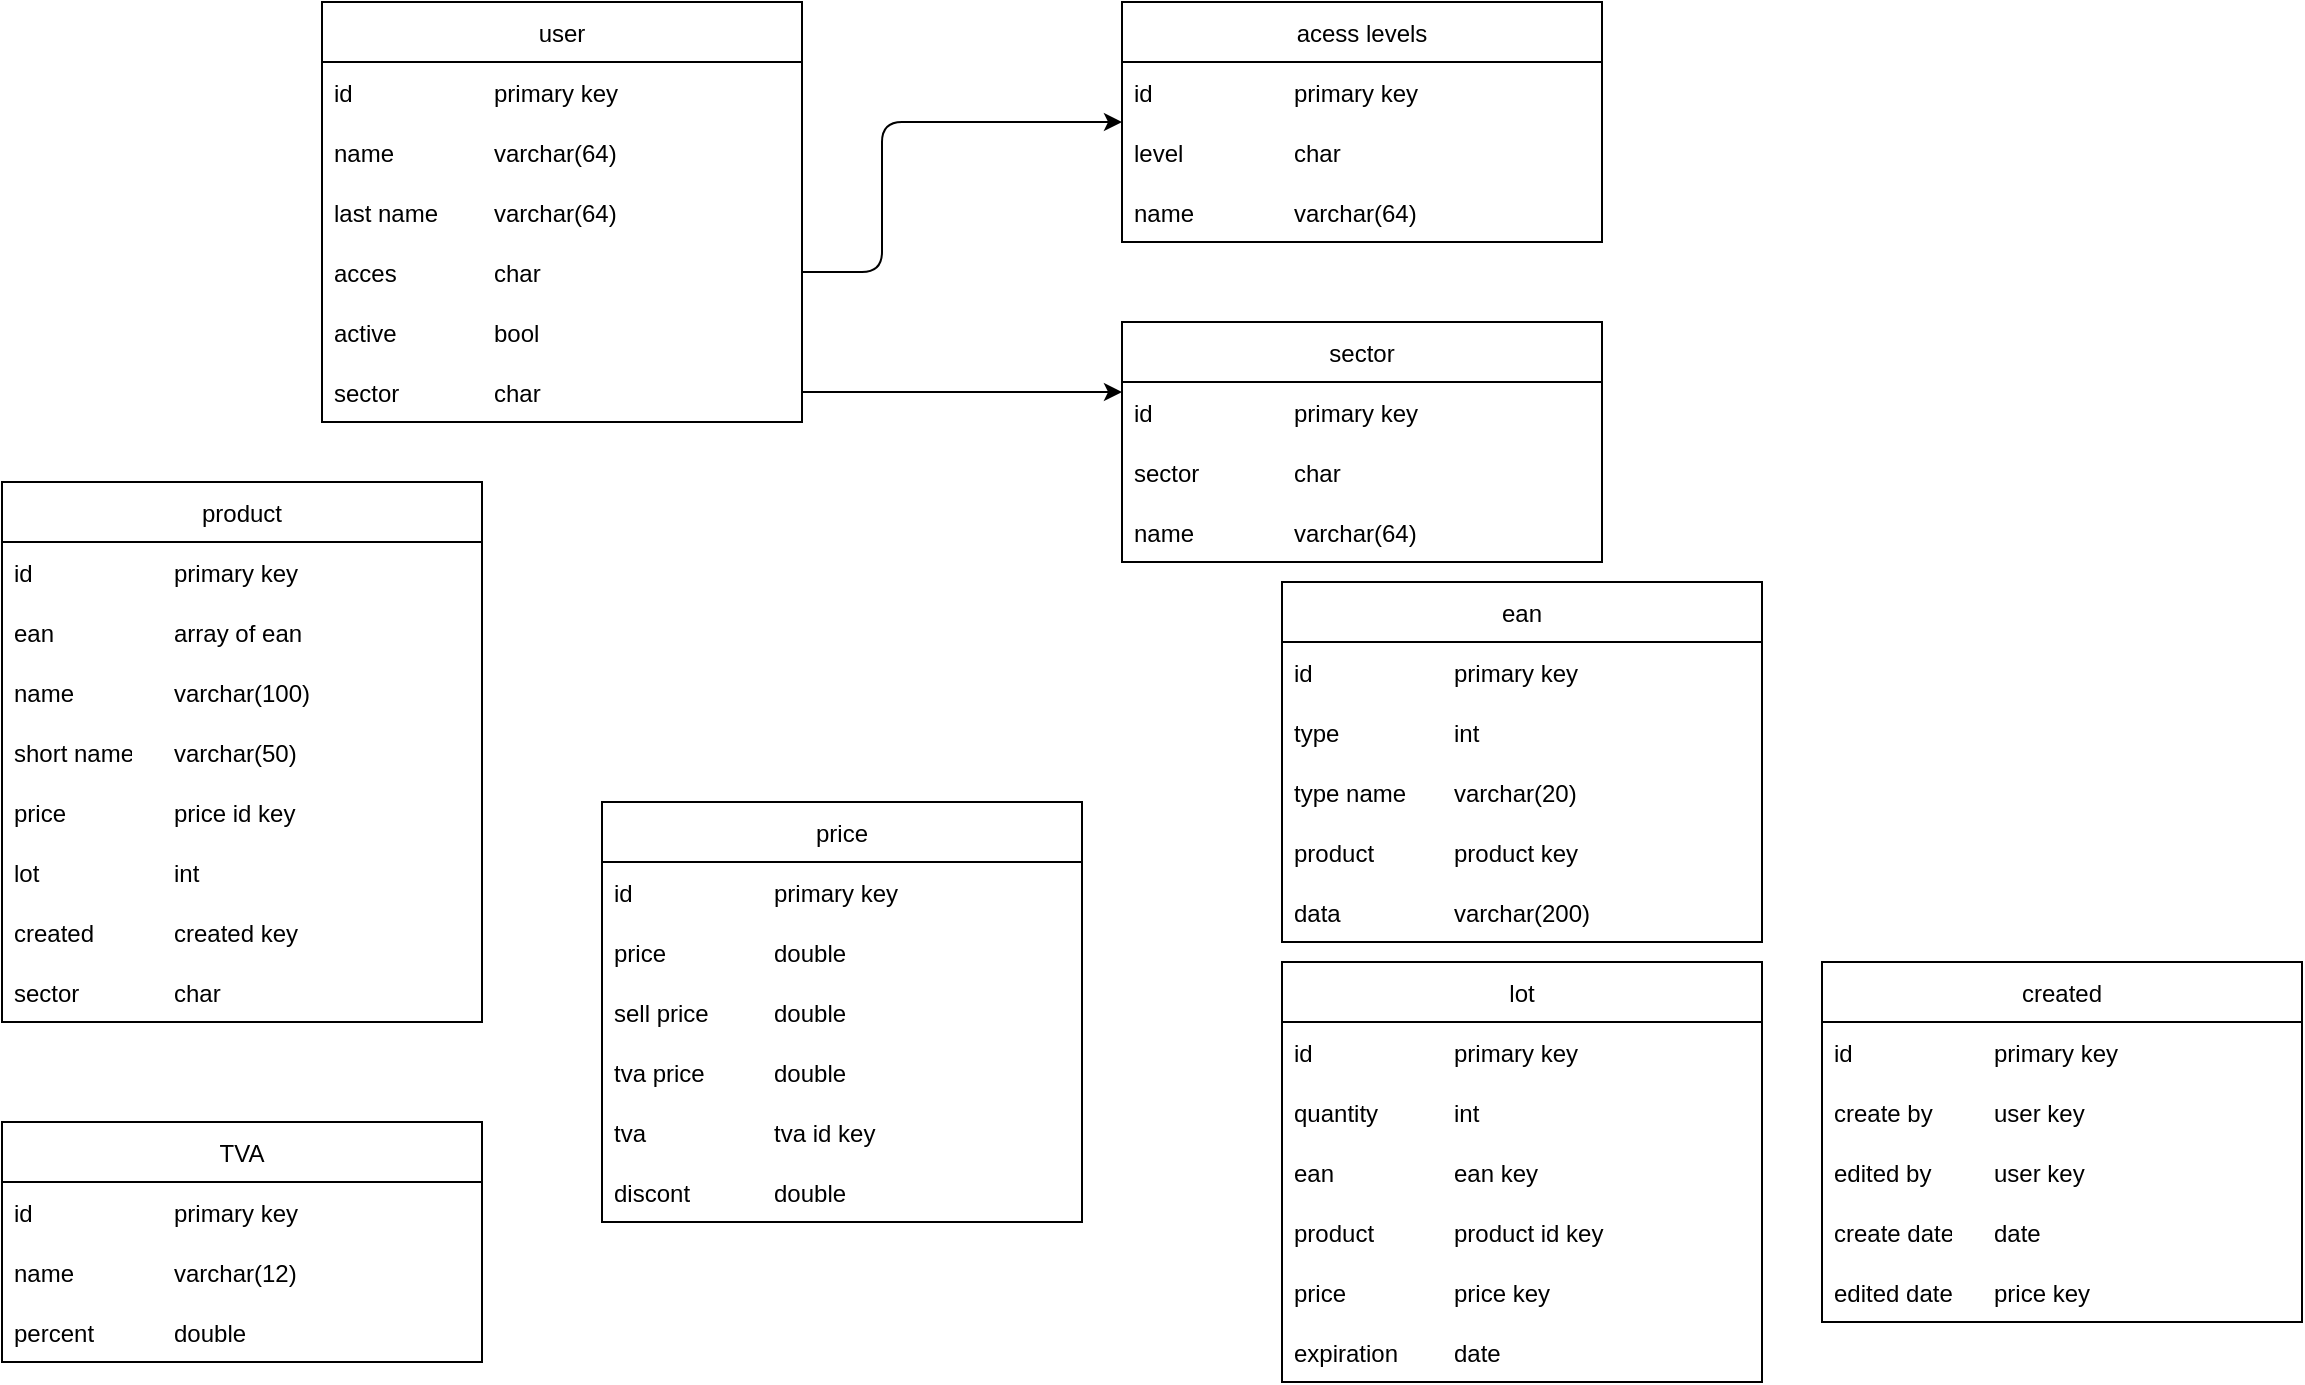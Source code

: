 <mxfile>
    <diagram id="HMFfCAUUuoIeh3NlLPQ3" name="Page-1">
        <mxGraphModel dx="1113" dy="787" grid="1" gridSize="10" guides="1" tooltips="1" connect="1" arrows="1" fold="1" page="1" pageScale="1" pageWidth="1169" pageHeight="827" math="0" shadow="0">
            <root>
                <mxCell id="0"/>
                <mxCell id="1" parent="0"/>
                <mxCell id="3" value="user" style="swimlane;fontStyle=0;childLayout=stackLayout;horizontal=1;startSize=30;horizontalStack=0;resizeParent=1;resizeParentMax=0;resizeLast=0;collapsible=1;marginBottom=0;" parent="1" vertex="1">
                    <mxGeometry x="240" y="40" width="240" height="210" as="geometry"/>
                </mxCell>
                <mxCell id="7" value="" style="group" parent="3" vertex="1" connectable="0">
                    <mxGeometry y="30" width="240" height="30" as="geometry"/>
                </mxCell>
                <mxCell id="4" value="id" style="text;strokeColor=none;fillColor=none;align=left;verticalAlign=middle;spacingLeft=4;spacingRight=4;overflow=hidden;points=[[0,0.5],[1,0.5]];portConstraint=eastwest;rotatable=0;" parent="7" vertex="1">
                    <mxGeometry width="80" height="30" as="geometry"/>
                </mxCell>
                <mxCell id="5" value="primary key" style="text;strokeColor=none;fillColor=none;align=left;verticalAlign=middle;spacingLeft=4;spacingRight=4;overflow=hidden;points=[[0,0.5],[1,0.5]];portConstraint=eastwest;rotatable=0;" parent="7" vertex="1">
                    <mxGeometry x="80" width="160" height="30" as="geometry"/>
                </mxCell>
                <mxCell id="8" value="" style="group" parent="3" vertex="1" connectable="0">
                    <mxGeometry y="60" width="240" height="30" as="geometry"/>
                </mxCell>
                <mxCell id="9" value="name" style="text;strokeColor=none;fillColor=none;align=left;verticalAlign=middle;spacingLeft=4;spacingRight=4;overflow=hidden;points=[[0,0.5],[1,0.5]];portConstraint=eastwest;rotatable=0;" parent="8" vertex="1">
                    <mxGeometry width="80" height="30" as="geometry"/>
                </mxCell>
                <mxCell id="10" value="varchar(64)" style="text;strokeColor=none;fillColor=none;align=left;verticalAlign=middle;spacingLeft=4;spacingRight=4;overflow=hidden;points=[[0,0.5],[1,0.5]];portConstraint=eastwest;rotatable=0;" parent="8" vertex="1">
                    <mxGeometry x="80" width="160" height="30" as="geometry"/>
                </mxCell>
                <mxCell id="24" value="" style="group" parent="3" vertex="1" connectable="0">
                    <mxGeometry y="90" width="240" height="30" as="geometry"/>
                </mxCell>
                <mxCell id="25" value="last name" style="text;strokeColor=none;fillColor=none;align=left;verticalAlign=middle;spacingLeft=4;spacingRight=4;overflow=hidden;points=[[0,0.5],[1,0.5]];portConstraint=eastwest;rotatable=0;" parent="24" vertex="1">
                    <mxGeometry width="70" height="30" as="geometry"/>
                </mxCell>
                <mxCell id="26" value="varchar(64)" style="text;strokeColor=none;fillColor=none;align=left;verticalAlign=middle;spacingLeft=4;spacingRight=4;overflow=hidden;points=[[0,0.5],[1,0.5]];portConstraint=eastwest;rotatable=0;" parent="24" vertex="1">
                    <mxGeometry x="80" width="160" height="30" as="geometry"/>
                </mxCell>
                <mxCell id="27" value="" style="group" parent="3" vertex="1" connectable="0">
                    <mxGeometry y="120" width="240" height="30" as="geometry"/>
                </mxCell>
                <mxCell id="28" value="acces" style="text;strokeColor=none;fillColor=none;align=left;verticalAlign=middle;spacingLeft=4;spacingRight=4;overflow=hidden;points=[[0,0.5],[1,0.5]];portConstraint=eastwest;rotatable=0;" parent="27" vertex="1">
                    <mxGeometry width="60" height="30" as="geometry"/>
                </mxCell>
                <mxCell id="29" value="char" style="text;strokeColor=none;fillColor=none;align=left;verticalAlign=middle;spacingLeft=4;spacingRight=4;overflow=hidden;points=[[0,0.5],[1,0.5]];portConstraint=eastwest;rotatable=0;" parent="27" vertex="1">
                    <mxGeometry x="80" width="160" height="30" as="geometry"/>
                </mxCell>
                <mxCell id="30" value="" style="group" vertex="1" connectable="0" parent="3">
                    <mxGeometry y="150" width="240" height="30" as="geometry"/>
                </mxCell>
                <mxCell id="31" value="active" style="text;strokeColor=none;fillColor=none;align=left;verticalAlign=middle;spacingLeft=4;spacingRight=4;overflow=hidden;points=[[0,0.5],[1,0.5]];portConstraint=eastwest;rotatable=0;" vertex="1" parent="30">
                    <mxGeometry width="60" height="30" as="geometry"/>
                </mxCell>
                <mxCell id="32" value="bool" style="text;strokeColor=none;fillColor=none;align=left;verticalAlign=middle;spacingLeft=4;spacingRight=4;overflow=hidden;points=[[0,0.5],[1,0.5]];portConstraint=eastwest;rotatable=0;" vertex="1" parent="30">
                    <mxGeometry x="80" width="160" height="30" as="geometry"/>
                </mxCell>
                <mxCell id="33" value="" style="group" vertex="1" connectable="0" parent="3">
                    <mxGeometry y="180" width="240" height="30" as="geometry"/>
                </mxCell>
                <mxCell id="34" value="sector" style="text;strokeColor=none;fillColor=none;align=left;verticalAlign=middle;spacingLeft=4;spacingRight=4;overflow=hidden;points=[[0,0.5],[1,0.5]];portConstraint=eastwest;rotatable=0;" vertex="1" parent="33">
                    <mxGeometry width="60" height="30" as="geometry"/>
                </mxCell>
                <mxCell id="35" value="char" style="text;strokeColor=none;fillColor=none;align=left;verticalAlign=middle;spacingLeft=4;spacingRight=4;overflow=hidden;points=[[0,0.5],[1,0.5]];portConstraint=eastwest;rotatable=0;" vertex="1" parent="33">
                    <mxGeometry x="80" width="160" height="30" as="geometry"/>
                </mxCell>
                <mxCell id="36" value="acess levels" style="swimlane;fontStyle=0;childLayout=stackLayout;horizontal=1;startSize=30;horizontalStack=0;resizeParent=1;resizeParentMax=0;resizeLast=0;collapsible=1;marginBottom=0;" vertex="1" parent="1">
                    <mxGeometry x="640" y="40" width="240" height="120" as="geometry"/>
                </mxCell>
                <mxCell id="37" value="" style="group" vertex="1" connectable="0" parent="36">
                    <mxGeometry y="30" width="240" height="30" as="geometry"/>
                </mxCell>
                <mxCell id="38" value="id" style="text;strokeColor=none;fillColor=none;align=left;verticalAlign=middle;spacingLeft=4;spacingRight=4;overflow=hidden;points=[[0,0.5],[1,0.5]];portConstraint=eastwest;rotatable=0;" vertex="1" parent="37">
                    <mxGeometry width="80" height="30" as="geometry"/>
                </mxCell>
                <mxCell id="39" value="primary key" style="text;strokeColor=none;fillColor=none;align=left;verticalAlign=middle;spacingLeft=4;spacingRight=4;overflow=hidden;points=[[0,0.5],[1,0.5]];portConstraint=eastwest;rotatable=0;" vertex="1" parent="37">
                    <mxGeometry x="80" width="160" height="30" as="geometry"/>
                </mxCell>
                <mxCell id="40" value="" style="group" vertex="1" connectable="0" parent="36">
                    <mxGeometry y="60" width="240" height="30" as="geometry"/>
                </mxCell>
                <mxCell id="41" value="level" style="text;strokeColor=none;fillColor=none;align=left;verticalAlign=middle;spacingLeft=4;spacingRight=4;overflow=hidden;points=[[0,0.5],[1,0.5]];portConstraint=eastwest;rotatable=0;" vertex="1" parent="40">
                    <mxGeometry width="80" height="30" as="geometry"/>
                </mxCell>
                <mxCell id="42" value="char" style="text;strokeColor=none;fillColor=none;align=left;verticalAlign=middle;spacingLeft=4;spacingRight=4;overflow=hidden;points=[[0,0.5],[1,0.5]];portConstraint=eastwest;rotatable=0;" vertex="1" parent="40">
                    <mxGeometry x="80" width="160" height="30" as="geometry"/>
                </mxCell>
                <mxCell id="43" value="" style="group" vertex="1" connectable="0" parent="36">
                    <mxGeometry y="90" width="240" height="30" as="geometry"/>
                </mxCell>
                <mxCell id="44" value="name" style="text;strokeColor=none;fillColor=none;align=left;verticalAlign=middle;spacingLeft=4;spacingRight=4;overflow=hidden;points=[[0,0.5],[1,0.5]];portConstraint=eastwest;rotatable=0;" vertex="1" parent="43">
                    <mxGeometry width="70" height="30" as="geometry"/>
                </mxCell>
                <mxCell id="45" value="varchar(64)" style="text;strokeColor=none;fillColor=none;align=left;verticalAlign=middle;spacingLeft=4;spacingRight=4;overflow=hidden;points=[[0,0.5],[1,0.5]];portConstraint=eastwest;rotatable=0;" vertex="1" parent="43">
                    <mxGeometry x="80" width="160" height="30" as="geometry"/>
                </mxCell>
                <mxCell id="55" value="sector" style="swimlane;fontStyle=0;childLayout=stackLayout;horizontal=1;startSize=30;horizontalStack=0;resizeParent=1;resizeParentMax=0;resizeLast=0;collapsible=1;marginBottom=0;" vertex="1" parent="1">
                    <mxGeometry x="640" y="200" width="240" height="120" as="geometry"/>
                </mxCell>
                <mxCell id="56" value="" style="group" vertex="1" connectable="0" parent="55">
                    <mxGeometry y="30" width="240" height="30" as="geometry"/>
                </mxCell>
                <mxCell id="57" value="id" style="text;strokeColor=none;fillColor=none;align=left;verticalAlign=middle;spacingLeft=4;spacingRight=4;overflow=hidden;points=[[0,0.5],[1,0.5]];portConstraint=eastwest;rotatable=0;" vertex="1" parent="56">
                    <mxGeometry width="80" height="30" as="geometry"/>
                </mxCell>
                <mxCell id="58" value="primary key" style="text;strokeColor=none;fillColor=none;align=left;verticalAlign=middle;spacingLeft=4;spacingRight=4;overflow=hidden;points=[[0,0.5],[1,0.5]];portConstraint=eastwest;rotatable=0;" vertex="1" parent="56">
                    <mxGeometry x="80" width="160" height="30" as="geometry"/>
                </mxCell>
                <mxCell id="59" value="" style="group" vertex="1" connectable="0" parent="55">
                    <mxGeometry y="60" width="240" height="30" as="geometry"/>
                </mxCell>
                <mxCell id="60" value="sector" style="text;strokeColor=none;fillColor=none;align=left;verticalAlign=middle;spacingLeft=4;spacingRight=4;overflow=hidden;points=[[0,0.5],[1,0.5]];portConstraint=eastwest;rotatable=0;" vertex="1" parent="59">
                    <mxGeometry width="80" height="30" as="geometry"/>
                </mxCell>
                <mxCell id="61" value="char" style="text;strokeColor=none;fillColor=none;align=left;verticalAlign=middle;spacingLeft=4;spacingRight=4;overflow=hidden;points=[[0,0.5],[1,0.5]];portConstraint=eastwest;rotatable=0;" vertex="1" parent="59">
                    <mxGeometry x="80" width="160" height="30" as="geometry"/>
                </mxCell>
                <mxCell id="62" value="" style="group" vertex="1" connectable="0" parent="55">
                    <mxGeometry y="90" width="240" height="30" as="geometry"/>
                </mxCell>
                <mxCell id="63" value="name" style="text;strokeColor=none;fillColor=none;align=left;verticalAlign=middle;spacingLeft=4;spacingRight=4;overflow=hidden;points=[[0,0.5],[1,0.5]];portConstraint=eastwest;rotatable=0;" vertex="1" parent="62">
                    <mxGeometry width="70" height="30" as="geometry"/>
                </mxCell>
                <mxCell id="64" value="varchar(64)" style="text;strokeColor=none;fillColor=none;align=left;verticalAlign=middle;spacingLeft=4;spacingRight=4;overflow=hidden;points=[[0,0.5],[1,0.5]];portConstraint=eastwest;rotatable=0;" vertex="1" parent="62">
                    <mxGeometry x="80" width="160" height="30" as="geometry"/>
                </mxCell>
                <mxCell id="65" style="edgeStyle=none;html=1;" edge="1" parent="1" source="29" target="36">
                    <mxGeometry relative="1" as="geometry">
                        <Array as="points">
                            <mxPoint x="520" y="175"/>
                            <mxPoint x="520" y="100"/>
                        </Array>
                    </mxGeometry>
                </mxCell>
                <mxCell id="66" style="edgeStyle=none;html=1;entryX=0;entryY=0.167;entryDx=0;entryDy=0;entryPerimeter=0;" edge="1" parent="1" source="35" target="57">
                    <mxGeometry relative="1" as="geometry"/>
                </mxCell>
                <mxCell id="67" value="product" style="swimlane;fontStyle=0;childLayout=stackLayout;horizontal=1;startSize=30;horizontalStack=0;resizeParent=1;resizeParentMax=0;resizeLast=0;collapsible=1;marginBottom=0;" vertex="1" parent="1">
                    <mxGeometry x="80" y="280" width="240" height="270" as="geometry"/>
                </mxCell>
                <mxCell id="148" value="" style="group" vertex="1" connectable="0" parent="67">
                    <mxGeometry y="30" width="240" height="30" as="geometry"/>
                </mxCell>
                <mxCell id="149" value="id" style="text;strokeColor=none;fillColor=none;align=left;verticalAlign=middle;spacingLeft=4;spacingRight=4;overflow=hidden;points=[[0,0.5],[1,0.5]];portConstraint=eastwest;rotatable=0;" vertex="1" parent="148">
                    <mxGeometry width="80" height="30" as="geometry"/>
                </mxCell>
                <mxCell id="150" value="primary key" style="text;strokeColor=none;fillColor=none;align=left;verticalAlign=middle;spacingLeft=4;spacingRight=4;overflow=hidden;points=[[0,0.5],[1,0.5]];portConstraint=eastwest;rotatable=0;" vertex="1" parent="148">
                    <mxGeometry x="80" width="160" height="30" as="geometry"/>
                </mxCell>
                <mxCell id="68" value="" style="group" vertex="1" connectable="0" parent="67">
                    <mxGeometry y="60" width="240" height="30" as="geometry"/>
                </mxCell>
                <mxCell id="69" value="ean" style="text;strokeColor=none;fillColor=none;align=left;verticalAlign=middle;spacingLeft=4;spacingRight=4;overflow=hidden;points=[[0,0.5],[1,0.5]];portConstraint=eastwest;rotatable=0;" vertex="1" parent="68">
                    <mxGeometry width="80" height="30" as="geometry"/>
                </mxCell>
                <mxCell id="70" value="array of ean" style="text;strokeColor=none;fillColor=none;align=left;verticalAlign=middle;spacingLeft=4;spacingRight=4;overflow=hidden;points=[[0,0.5],[1,0.5]];portConstraint=eastwest;rotatable=0;" vertex="1" parent="68">
                    <mxGeometry x="80" width="160" height="30" as="geometry"/>
                </mxCell>
                <mxCell id="71" value="" style="group" vertex="1" connectable="0" parent="67">
                    <mxGeometry y="90" width="240" height="30" as="geometry"/>
                </mxCell>
                <mxCell id="72" value="name" style="text;strokeColor=none;fillColor=none;align=left;verticalAlign=middle;spacingLeft=4;spacingRight=4;overflow=hidden;points=[[0,0.5],[1,0.5]];portConstraint=eastwest;rotatable=0;" vertex="1" parent="71">
                    <mxGeometry width="80" height="30" as="geometry"/>
                </mxCell>
                <mxCell id="73" value="varchar(100)" style="text;strokeColor=none;fillColor=none;align=left;verticalAlign=middle;spacingLeft=4;spacingRight=4;overflow=hidden;points=[[0,0.5],[1,0.5]];portConstraint=eastwest;rotatable=0;" vertex="1" parent="71">
                    <mxGeometry x="80" width="160" height="30" as="geometry"/>
                </mxCell>
                <mxCell id="74" value="" style="group" vertex="1" connectable="0" parent="67">
                    <mxGeometry y="120" width="240" height="30" as="geometry"/>
                </mxCell>
                <mxCell id="75" value="short name" style="text;strokeColor=none;fillColor=none;align=left;verticalAlign=middle;spacingLeft=4;spacingRight=4;overflow=hidden;points=[[0,0.5],[1,0.5]];portConstraint=eastwest;rotatable=0;" vertex="1" parent="74">
                    <mxGeometry width="70" height="30" as="geometry"/>
                </mxCell>
                <mxCell id="76" value="varchar(50)" style="text;strokeColor=none;fillColor=none;align=left;verticalAlign=middle;spacingLeft=4;spacingRight=4;overflow=hidden;points=[[0,0.5],[1,0.5]];portConstraint=eastwest;rotatable=0;" vertex="1" parent="74">
                    <mxGeometry x="80" width="160" height="30" as="geometry"/>
                </mxCell>
                <mxCell id="77" value="" style="group" vertex="1" connectable="0" parent="67">
                    <mxGeometry y="150" width="240" height="30" as="geometry"/>
                </mxCell>
                <mxCell id="78" value="price" style="text;strokeColor=none;fillColor=none;align=left;verticalAlign=middle;spacingLeft=4;spacingRight=4;overflow=hidden;points=[[0,0.5],[1,0.5]];portConstraint=eastwest;rotatable=0;" vertex="1" parent="77">
                    <mxGeometry width="60" height="30" as="geometry"/>
                </mxCell>
                <mxCell id="79" value="price id key" style="text;strokeColor=none;fillColor=none;align=left;verticalAlign=middle;spacingLeft=4;spacingRight=4;overflow=hidden;points=[[0,0.5],[1,0.5]];portConstraint=eastwest;rotatable=0;" vertex="1" parent="77">
                    <mxGeometry x="80" width="160" height="30" as="geometry"/>
                </mxCell>
                <mxCell id="83" value="" style="group" vertex="1" connectable="0" parent="67">
                    <mxGeometry y="180" width="240" height="30" as="geometry"/>
                </mxCell>
                <mxCell id="84" value="lot" style="text;strokeColor=none;fillColor=none;align=left;verticalAlign=middle;spacingLeft=4;spacingRight=4;overflow=hidden;points=[[0,0.5],[1,0.5]];portConstraint=eastwest;rotatable=0;" vertex="1" parent="83">
                    <mxGeometry width="60" height="30" as="geometry"/>
                </mxCell>
                <mxCell id="85" value="int" style="text;strokeColor=none;fillColor=none;align=left;verticalAlign=middle;spacingLeft=4;spacingRight=4;overflow=hidden;points=[[0,0.5],[1,0.5]];portConstraint=eastwest;rotatable=0;" vertex="1" parent="83">
                    <mxGeometry x="80" width="160" height="30" as="geometry"/>
                </mxCell>
                <mxCell id="86" value="" style="group" vertex="1" connectable="0" parent="67">
                    <mxGeometry y="210" width="240" height="30" as="geometry"/>
                </mxCell>
                <mxCell id="87" value="created" style="text;strokeColor=none;fillColor=none;align=left;verticalAlign=middle;spacingLeft=4;spacingRight=4;overflow=hidden;points=[[0,0.5],[1,0.5]];portConstraint=eastwest;rotatable=0;" vertex="1" parent="86">
                    <mxGeometry width="60" height="30" as="geometry"/>
                </mxCell>
                <mxCell id="88" value="created key" style="text;strokeColor=none;fillColor=none;align=left;verticalAlign=middle;spacingLeft=4;spacingRight=4;overflow=hidden;points=[[0,0.5],[1,0.5]];portConstraint=eastwest;rotatable=0;" vertex="1" parent="86">
                    <mxGeometry x="80" width="160" height="30" as="geometry"/>
                </mxCell>
                <mxCell id="89" value="" style="group" vertex="1" connectable="0" parent="67">
                    <mxGeometry y="240" width="240" height="30" as="geometry"/>
                </mxCell>
                <mxCell id="90" value="sector" style="text;strokeColor=none;fillColor=none;align=left;verticalAlign=middle;spacingLeft=4;spacingRight=4;overflow=hidden;points=[[0,0.5],[1,0.5]];portConstraint=eastwest;rotatable=0;" vertex="1" parent="89">
                    <mxGeometry width="60" height="30" as="geometry"/>
                </mxCell>
                <mxCell id="91" value="char" style="text;strokeColor=none;fillColor=none;align=left;verticalAlign=middle;spacingLeft=4;spacingRight=4;overflow=hidden;points=[[0,0.5],[1,0.5]];portConstraint=eastwest;rotatable=0;" vertex="1" parent="89">
                    <mxGeometry x="80" width="160" height="30" as="geometry"/>
                </mxCell>
                <mxCell id="92" value="price" style="swimlane;fontStyle=0;childLayout=stackLayout;horizontal=1;startSize=30;horizontalStack=0;resizeParent=1;resizeParentMax=0;resizeLast=0;collapsible=1;marginBottom=0;" vertex="1" parent="1">
                    <mxGeometry x="380" y="440" width="240" height="210" as="geometry"/>
                </mxCell>
                <mxCell id="93" value="" style="group" vertex="1" connectable="0" parent="92">
                    <mxGeometry y="30" width="240" height="30" as="geometry"/>
                </mxCell>
                <mxCell id="94" value="id" style="text;strokeColor=none;fillColor=none;align=left;verticalAlign=middle;spacingLeft=4;spacingRight=4;overflow=hidden;points=[[0,0.5],[1,0.5]];portConstraint=eastwest;rotatable=0;" vertex="1" parent="93">
                    <mxGeometry width="80" height="30" as="geometry"/>
                </mxCell>
                <mxCell id="95" value="primary key" style="text;strokeColor=none;fillColor=none;align=left;verticalAlign=middle;spacingLeft=4;spacingRight=4;overflow=hidden;points=[[0,0.5],[1,0.5]];portConstraint=eastwest;rotatable=0;" vertex="1" parent="93">
                    <mxGeometry x="80" width="160" height="30" as="geometry"/>
                </mxCell>
                <mxCell id="96" value="" style="group" vertex="1" connectable="0" parent="92">
                    <mxGeometry y="60" width="240" height="30" as="geometry"/>
                </mxCell>
                <mxCell id="97" value="price" style="text;strokeColor=none;fillColor=none;align=left;verticalAlign=middle;spacingLeft=4;spacingRight=4;overflow=hidden;points=[[0,0.5],[1,0.5]];portConstraint=eastwest;rotatable=0;" vertex="1" parent="96">
                    <mxGeometry width="80" height="30" as="geometry"/>
                </mxCell>
                <mxCell id="98" value="double" style="text;strokeColor=none;fillColor=none;align=left;verticalAlign=middle;spacingLeft=4;spacingRight=4;overflow=hidden;points=[[0,0.5],[1,0.5]];portConstraint=eastwest;rotatable=0;" vertex="1" parent="96">
                    <mxGeometry x="80" width="160" height="30" as="geometry"/>
                </mxCell>
                <mxCell id="99" value="" style="group" vertex="1" connectable="0" parent="92">
                    <mxGeometry y="90" width="240" height="30" as="geometry"/>
                </mxCell>
                <mxCell id="100" value="sell price" style="text;strokeColor=none;fillColor=none;align=left;verticalAlign=middle;spacingLeft=4;spacingRight=4;overflow=hidden;points=[[0,0.5],[1,0.5]];portConstraint=eastwest;rotatable=0;" vertex="1" parent="99">
                    <mxGeometry width="70" height="30" as="geometry"/>
                </mxCell>
                <mxCell id="101" value="double" style="text;strokeColor=none;fillColor=none;align=left;verticalAlign=middle;spacingLeft=4;spacingRight=4;overflow=hidden;points=[[0,0.5],[1,0.5]];portConstraint=eastwest;rotatable=0;" vertex="1" parent="99">
                    <mxGeometry x="80" width="160" height="30" as="geometry"/>
                </mxCell>
                <mxCell id="102" value="" style="group" vertex="1" connectable="0" parent="92">
                    <mxGeometry y="120" width="240" height="30" as="geometry"/>
                </mxCell>
                <mxCell id="103" value="tva price" style="text;strokeColor=none;fillColor=none;align=left;verticalAlign=middle;spacingLeft=4;spacingRight=4;overflow=hidden;points=[[0,0.5],[1,0.5]];portConstraint=eastwest;rotatable=0;" vertex="1" parent="102">
                    <mxGeometry width="70" height="30" as="geometry"/>
                </mxCell>
                <mxCell id="104" value="double" style="text;strokeColor=none;fillColor=none;align=left;verticalAlign=middle;spacingLeft=4;spacingRight=4;overflow=hidden;points=[[0,0.5],[1,0.5]];portConstraint=eastwest;rotatable=0;" vertex="1" parent="102">
                    <mxGeometry x="80" width="160" height="30" as="geometry"/>
                </mxCell>
                <mxCell id="105" value="" style="group" vertex="1" connectable="0" parent="92">
                    <mxGeometry y="150" width="240" height="30" as="geometry"/>
                </mxCell>
                <mxCell id="106" value="tva" style="text;strokeColor=none;fillColor=none;align=left;verticalAlign=middle;spacingLeft=4;spacingRight=4;overflow=hidden;points=[[0,0.5],[1,0.5]];portConstraint=eastwest;rotatable=0;" vertex="1" parent="105">
                    <mxGeometry width="70" height="30" as="geometry"/>
                </mxCell>
                <mxCell id="107" value="tva id key" style="text;strokeColor=none;fillColor=none;align=left;verticalAlign=middle;spacingLeft=4;spacingRight=4;overflow=hidden;points=[[0,0.5],[1,0.5]];portConstraint=eastwest;rotatable=0;" vertex="1" parent="105">
                    <mxGeometry x="80" width="160" height="30" as="geometry"/>
                </mxCell>
                <mxCell id="126" value="" style="group" vertex="1" connectable="0" parent="92">
                    <mxGeometry y="180" width="240" height="30" as="geometry"/>
                </mxCell>
                <mxCell id="127" value="discont" style="text;strokeColor=none;fillColor=none;align=left;verticalAlign=middle;spacingLeft=4;spacingRight=4;overflow=hidden;points=[[0,0.5],[1,0.5]];portConstraint=eastwest;rotatable=0;" vertex="1" parent="126">
                    <mxGeometry width="70" height="30" as="geometry"/>
                </mxCell>
                <mxCell id="128" value="double" style="text;strokeColor=none;fillColor=none;align=left;verticalAlign=middle;spacingLeft=4;spacingRight=4;overflow=hidden;points=[[0,0.5],[1,0.5]];portConstraint=eastwest;rotatable=0;" vertex="1" parent="126">
                    <mxGeometry x="80" width="160" height="30" as="geometry"/>
                </mxCell>
                <mxCell id="109" value="TVA" style="swimlane;fontStyle=0;childLayout=stackLayout;horizontal=1;startSize=30;horizontalStack=0;resizeParent=1;resizeParentMax=0;resizeLast=0;collapsible=1;marginBottom=0;" vertex="1" parent="1">
                    <mxGeometry x="80" y="600" width="240" height="120" as="geometry"/>
                </mxCell>
                <mxCell id="110" value="" style="group" vertex="1" connectable="0" parent="109">
                    <mxGeometry y="30" width="240" height="30" as="geometry"/>
                </mxCell>
                <mxCell id="111" value="id" style="text;strokeColor=none;fillColor=none;align=left;verticalAlign=middle;spacingLeft=4;spacingRight=4;overflow=hidden;points=[[0,0.5],[1,0.5]];portConstraint=eastwest;rotatable=0;" vertex="1" parent="110">
                    <mxGeometry width="80" height="30" as="geometry"/>
                </mxCell>
                <mxCell id="112" value="primary key" style="text;strokeColor=none;fillColor=none;align=left;verticalAlign=middle;spacingLeft=4;spacingRight=4;overflow=hidden;points=[[0,0.5],[1,0.5]];portConstraint=eastwest;rotatable=0;" vertex="1" parent="110">
                    <mxGeometry x="80" width="160" height="30" as="geometry"/>
                </mxCell>
                <mxCell id="113" value="" style="group" vertex="1" connectable="0" parent="109">
                    <mxGeometry y="60" width="240" height="30" as="geometry"/>
                </mxCell>
                <mxCell id="114" value="name" style="text;strokeColor=none;fillColor=none;align=left;verticalAlign=middle;spacingLeft=4;spacingRight=4;overflow=hidden;points=[[0,0.5],[1,0.5]];portConstraint=eastwest;rotatable=0;" vertex="1" parent="113">
                    <mxGeometry width="80" height="30" as="geometry"/>
                </mxCell>
                <mxCell id="115" value="varchar(12)" style="text;strokeColor=none;fillColor=none;align=left;verticalAlign=middle;spacingLeft=4;spacingRight=4;overflow=hidden;points=[[0,0.5],[1,0.5]];portConstraint=eastwest;rotatable=0;" vertex="1" parent="113">
                    <mxGeometry x="80" width="160" height="30" as="geometry"/>
                </mxCell>
                <mxCell id="116" value="" style="group" vertex="1" connectable="0" parent="109">
                    <mxGeometry y="90" width="240" height="30" as="geometry"/>
                </mxCell>
                <mxCell id="117" value="percent" style="text;strokeColor=none;fillColor=none;align=left;verticalAlign=middle;spacingLeft=4;spacingRight=4;overflow=hidden;points=[[0,0.5],[1,0.5]];portConstraint=eastwest;rotatable=0;" vertex="1" parent="116">
                    <mxGeometry width="70" height="30" as="geometry"/>
                </mxCell>
                <mxCell id="118" value="double" style="text;strokeColor=none;fillColor=none;align=left;verticalAlign=middle;spacingLeft=4;spacingRight=4;overflow=hidden;points=[[0,0.5],[1,0.5]];portConstraint=eastwest;rotatable=0;" vertex="1" parent="116">
                    <mxGeometry x="80" width="160" height="30" as="geometry"/>
                </mxCell>
                <mxCell id="154" value="ean" style="swimlane;fontStyle=0;childLayout=stackLayout;horizontal=1;startSize=30;horizontalStack=0;resizeParent=1;resizeParentMax=0;resizeLast=0;collapsible=1;marginBottom=0;" vertex="1" parent="1">
                    <mxGeometry x="720" y="330" width="240" height="180" as="geometry"/>
                </mxCell>
                <mxCell id="155" value="" style="group" vertex="1" connectable="0" parent="154">
                    <mxGeometry y="30" width="240" height="30" as="geometry"/>
                </mxCell>
                <mxCell id="156" value="id" style="text;strokeColor=none;fillColor=none;align=left;verticalAlign=middle;spacingLeft=4;spacingRight=4;overflow=hidden;points=[[0,0.5],[1,0.5]];portConstraint=eastwest;rotatable=0;" vertex="1" parent="155">
                    <mxGeometry width="80" height="30" as="geometry"/>
                </mxCell>
                <mxCell id="157" value="primary key" style="text;strokeColor=none;fillColor=none;align=left;verticalAlign=middle;spacingLeft=4;spacingRight=4;overflow=hidden;points=[[0,0.5],[1,0.5]];portConstraint=eastwest;rotatable=0;" vertex="1" parent="155">
                    <mxGeometry x="80" width="160" height="30" as="geometry"/>
                </mxCell>
                <mxCell id="158" value="" style="group" vertex="1" connectable="0" parent="154">
                    <mxGeometry y="60" width="240" height="30" as="geometry"/>
                </mxCell>
                <mxCell id="159" value="type" style="text;strokeColor=none;fillColor=none;align=left;verticalAlign=middle;spacingLeft=4;spacingRight=4;overflow=hidden;points=[[0,0.5],[1,0.5]];portConstraint=eastwest;rotatable=0;" vertex="1" parent="158">
                    <mxGeometry width="80" height="30" as="geometry"/>
                </mxCell>
                <mxCell id="160" value="int" style="text;strokeColor=none;fillColor=none;align=left;verticalAlign=middle;spacingLeft=4;spacingRight=4;overflow=hidden;points=[[0,0.5],[1,0.5]];portConstraint=eastwest;rotatable=0;" vertex="1" parent="158">
                    <mxGeometry x="80" width="160" height="30" as="geometry"/>
                </mxCell>
                <mxCell id="164" value="" style="group" vertex="1" connectable="0" parent="154">
                    <mxGeometry y="90" width="240" height="30" as="geometry"/>
                </mxCell>
                <mxCell id="165" value="type name" style="text;strokeColor=none;fillColor=none;align=left;verticalAlign=middle;spacingLeft=4;spacingRight=4;overflow=hidden;points=[[0,0.5],[1,0.5]];portConstraint=eastwest;rotatable=0;" vertex="1" parent="164">
                    <mxGeometry width="70" height="30" as="geometry"/>
                </mxCell>
                <mxCell id="166" value="varchar(20)" style="text;strokeColor=none;fillColor=none;align=left;verticalAlign=middle;spacingLeft=4;spacingRight=4;overflow=hidden;points=[[0,0.5],[1,0.5]];portConstraint=eastwest;rotatable=0;" vertex="1" parent="164">
                    <mxGeometry x="80" width="160" height="30" as="geometry"/>
                </mxCell>
                <mxCell id="167" value="" style="group" vertex="1" connectable="0" parent="154">
                    <mxGeometry y="120" width="240" height="30" as="geometry"/>
                </mxCell>
                <mxCell id="168" value="product" style="text;strokeColor=none;fillColor=none;align=left;verticalAlign=middle;spacingLeft=4;spacingRight=4;overflow=hidden;points=[[0,0.5],[1,0.5]];portConstraint=eastwest;rotatable=0;" vertex="1" parent="167">
                    <mxGeometry width="70" height="30" as="geometry"/>
                </mxCell>
                <mxCell id="169" value="product key" style="text;strokeColor=none;fillColor=none;align=left;verticalAlign=middle;spacingLeft=4;spacingRight=4;overflow=hidden;points=[[0,0.5],[1,0.5]];portConstraint=eastwest;rotatable=0;" vertex="1" parent="167">
                    <mxGeometry x="80" width="160" height="30" as="geometry"/>
                </mxCell>
                <mxCell id="170" value="" style="group" vertex="1" connectable="0" parent="154">
                    <mxGeometry y="150" width="240" height="30" as="geometry"/>
                </mxCell>
                <mxCell id="171" value="data" style="text;strokeColor=none;fillColor=none;align=left;verticalAlign=middle;spacingLeft=4;spacingRight=4;overflow=hidden;points=[[0,0.5],[1,0.5]];portConstraint=eastwest;rotatable=0;" vertex="1" parent="170">
                    <mxGeometry width="70" height="30" as="geometry"/>
                </mxCell>
                <mxCell id="172" value="varchar(200)" style="text;strokeColor=none;fillColor=none;align=left;verticalAlign=middle;spacingLeft=4;spacingRight=4;overflow=hidden;points=[[0,0.5],[1,0.5]];portConstraint=eastwest;rotatable=0;" vertex="1" parent="170">
                    <mxGeometry x="80" width="160" height="30" as="geometry"/>
                </mxCell>
                <mxCell id="176" value="lot" style="swimlane;fontStyle=0;childLayout=stackLayout;horizontal=1;startSize=30;horizontalStack=0;resizeParent=1;resizeParentMax=0;resizeLast=0;collapsible=1;marginBottom=0;" vertex="1" parent="1">
                    <mxGeometry x="720" y="520" width="240" height="210" as="geometry"/>
                </mxCell>
                <mxCell id="177" value="" style="group" vertex="1" connectable="0" parent="176">
                    <mxGeometry y="30" width="240" height="30" as="geometry"/>
                </mxCell>
                <mxCell id="178" value="id" style="text;strokeColor=none;fillColor=none;align=left;verticalAlign=middle;spacingLeft=4;spacingRight=4;overflow=hidden;points=[[0,0.5],[1,0.5]];portConstraint=eastwest;rotatable=0;" vertex="1" parent="177">
                    <mxGeometry width="80" height="30" as="geometry"/>
                </mxCell>
                <mxCell id="179" value="primary key" style="text;strokeColor=none;fillColor=none;align=left;verticalAlign=middle;spacingLeft=4;spacingRight=4;overflow=hidden;points=[[0,0.5],[1,0.5]];portConstraint=eastwest;rotatable=0;" vertex="1" parent="177">
                    <mxGeometry x="80" width="160" height="30" as="geometry"/>
                </mxCell>
                <mxCell id="180" value="" style="group" vertex="1" connectable="0" parent="176">
                    <mxGeometry y="60" width="240" height="30" as="geometry"/>
                </mxCell>
                <mxCell id="181" value="quantity" style="text;strokeColor=none;fillColor=none;align=left;verticalAlign=middle;spacingLeft=4;spacingRight=4;overflow=hidden;points=[[0,0.5],[1,0.5]];portConstraint=eastwest;rotatable=0;" vertex="1" parent="180">
                    <mxGeometry width="80" height="30" as="geometry"/>
                </mxCell>
                <mxCell id="182" value="int" style="text;strokeColor=none;fillColor=none;align=left;verticalAlign=middle;spacingLeft=4;spacingRight=4;overflow=hidden;points=[[0,0.5],[1,0.5]];portConstraint=eastwest;rotatable=0;" vertex="1" parent="180">
                    <mxGeometry x="80" width="160" height="30" as="geometry"/>
                </mxCell>
                <mxCell id="183" value="" style="group" vertex="1" connectable="0" parent="176">
                    <mxGeometry y="90" width="240" height="30" as="geometry"/>
                </mxCell>
                <mxCell id="184" value="ean" style="text;strokeColor=none;fillColor=none;align=left;verticalAlign=middle;spacingLeft=4;spacingRight=4;overflow=hidden;points=[[0,0.5],[1,0.5]];portConstraint=eastwest;rotatable=0;" vertex="1" parent="183">
                    <mxGeometry width="70" height="30" as="geometry"/>
                </mxCell>
                <mxCell id="185" value="ean key" style="text;strokeColor=none;fillColor=none;align=left;verticalAlign=middle;spacingLeft=4;spacingRight=4;overflow=hidden;points=[[0,0.5],[1,0.5]];portConstraint=eastwest;rotatable=0;" vertex="1" parent="183">
                    <mxGeometry x="80" width="160" height="30" as="geometry"/>
                </mxCell>
                <mxCell id="186" value="" style="group" vertex="1" connectable="0" parent="176">
                    <mxGeometry y="120" width="240" height="30" as="geometry"/>
                </mxCell>
                <mxCell id="187" value="product" style="text;strokeColor=none;fillColor=none;align=left;verticalAlign=middle;spacingLeft=4;spacingRight=4;overflow=hidden;points=[[0,0.5],[1,0.5]];portConstraint=eastwest;rotatable=0;" vertex="1" parent="186">
                    <mxGeometry width="70" height="30" as="geometry"/>
                </mxCell>
                <mxCell id="188" value="product id key" style="text;strokeColor=none;fillColor=none;align=left;verticalAlign=middle;spacingLeft=4;spacingRight=4;overflow=hidden;points=[[0,0.5],[1,0.5]];portConstraint=eastwest;rotatable=0;" vertex="1" parent="186">
                    <mxGeometry x="80" width="160" height="30" as="geometry"/>
                </mxCell>
                <mxCell id="189" value="" style="group" vertex="1" connectable="0" parent="176">
                    <mxGeometry y="150" width="240" height="30" as="geometry"/>
                </mxCell>
                <mxCell id="190" value="price" style="text;strokeColor=none;fillColor=none;align=left;verticalAlign=middle;spacingLeft=4;spacingRight=4;overflow=hidden;points=[[0,0.5],[1,0.5]];portConstraint=eastwest;rotatable=0;" vertex="1" parent="189">
                    <mxGeometry width="70" height="30" as="geometry"/>
                </mxCell>
                <mxCell id="191" value="price key" style="text;strokeColor=none;fillColor=none;align=left;verticalAlign=middle;spacingLeft=4;spacingRight=4;overflow=hidden;points=[[0,0.5],[1,0.5]];portConstraint=eastwest;rotatable=0;" vertex="1" parent="189">
                    <mxGeometry x="80" width="160" height="30" as="geometry"/>
                </mxCell>
                <mxCell id="192" value="" style="group" vertex="1" connectable="0" parent="176">
                    <mxGeometry y="180" width="240" height="30" as="geometry"/>
                </mxCell>
                <mxCell id="193" value="expiration" style="text;strokeColor=none;fillColor=none;align=left;verticalAlign=middle;spacingLeft=4;spacingRight=4;overflow=hidden;points=[[0,0.5],[1,0.5]];portConstraint=eastwest;rotatable=0;" vertex="1" parent="192">
                    <mxGeometry width="70" height="30" as="geometry"/>
                </mxCell>
                <mxCell id="194" value="date" style="text;strokeColor=none;fillColor=none;align=left;verticalAlign=middle;spacingLeft=4;spacingRight=4;overflow=hidden;points=[[0,0.5],[1,0.5]];portConstraint=eastwest;rotatable=0;" vertex="1" parent="192">
                    <mxGeometry x="80" width="160" height="30" as="geometry"/>
                </mxCell>
                <mxCell id="195" value="created" style="swimlane;fontStyle=0;childLayout=stackLayout;horizontal=1;startSize=30;horizontalStack=0;resizeParent=1;resizeParentMax=0;resizeLast=0;collapsible=1;marginBottom=0;" vertex="1" parent="1">
                    <mxGeometry x="990" y="520" width="240" height="180" as="geometry"/>
                </mxCell>
                <mxCell id="196" value="" style="group" vertex="1" connectable="0" parent="195">
                    <mxGeometry y="30" width="240" height="30" as="geometry"/>
                </mxCell>
                <mxCell id="197" value="id" style="text;strokeColor=none;fillColor=none;align=left;verticalAlign=middle;spacingLeft=4;spacingRight=4;overflow=hidden;points=[[0,0.5],[1,0.5]];portConstraint=eastwest;rotatable=0;" vertex="1" parent="196">
                    <mxGeometry width="80" height="30" as="geometry"/>
                </mxCell>
                <mxCell id="198" value="primary key" style="text;strokeColor=none;fillColor=none;align=left;verticalAlign=middle;spacingLeft=4;spacingRight=4;overflow=hidden;points=[[0,0.5],[1,0.5]];portConstraint=eastwest;rotatable=0;" vertex="1" parent="196">
                    <mxGeometry x="80" width="160" height="30" as="geometry"/>
                </mxCell>
                <mxCell id="199" value="" style="group" vertex="1" connectable="0" parent="195">
                    <mxGeometry y="60" width="240" height="30" as="geometry"/>
                </mxCell>
                <mxCell id="200" value="create by" style="text;strokeColor=none;fillColor=none;align=left;verticalAlign=middle;spacingLeft=4;spacingRight=4;overflow=hidden;points=[[0,0.5],[1,0.5]];portConstraint=eastwest;rotatable=0;" vertex="1" parent="199">
                    <mxGeometry width="80" height="30" as="geometry"/>
                </mxCell>
                <mxCell id="201" value="user key" style="text;strokeColor=none;fillColor=none;align=left;verticalAlign=middle;spacingLeft=4;spacingRight=4;overflow=hidden;points=[[0,0.5],[1,0.5]];portConstraint=eastwest;rotatable=0;" vertex="1" parent="199">
                    <mxGeometry x="80" width="160" height="30" as="geometry"/>
                </mxCell>
                <mxCell id="202" value="" style="group" vertex="1" connectable="0" parent="195">
                    <mxGeometry y="90" width="240" height="30" as="geometry"/>
                </mxCell>
                <mxCell id="203" value="edited by" style="text;strokeColor=none;fillColor=none;align=left;verticalAlign=middle;spacingLeft=4;spacingRight=4;overflow=hidden;points=[[0,0.5],[1,0.5]];portConstraint=eastwest;rotatable=0;" vertex="1" parent="202">
                    <mxGeometry width="70" height="30" as="geometry"/>
                </mxCell>
                <mxCell id="204" value="user key" style="text;strokeColor=none;fillColor=none;align=left;verticalAlign=middle;spacingLeft=4;spacingRight=4;overflow=hidden;points=[[0,0.5],[1,0.5]];portConstraint=eastwest;rotatable=0;" vertex="1" parent="202">
                    <mxGeometry x="80" width="160" height="30" as="geometry"/>
                </mxCell>
                <mxCell id="205" value="" style="group" vertex="1" connectable="0" parent="195">
                    <mxGeometry y="120" width="240" height="30" as="geometry"/>
                </mxCell>
                <mxCell id="206" value="create date" style="text;strokeColor=none;fillColor=none;align=left;verticalAlign=middle;spacingLeft=4;spacingRight=4;overflow=hidden;points=[[0,0.5],[1,0.5]];portConstraint=eastwest;rotatable=0;" vertex="1" parent="205">
                    <mxGeometry width="70" height="30" as="geometry"/>
                </mxCell>
                <mxCell id="207" value="date" style="text;strokeColor=none;fillColor=none;align=left;verticalAlign=middle;spacingLeft=4;spacingRight=4;overflow=hidden;points=[[0,0.5],[1,0.5]];portConstraint=eastwest;rotatable=0;" vertex="1" parent="205">
                    <mxGeometry x="80" width="160" height="30" as="geometry"/>
                </mxCell>
                <mxCell id="208" value="" style="group" vertex="1" connectable="0" parent="195">
                    <mxGeometry y="150" width="240" height="30" as="geometry"/>
                </mxCell>
                <mxCell id="209" value="edited date" style="text;strokeColor=none;fillColor=none;align=left;verticalAlign=middle;spacingLeft=4;spacingRight=4;overflow=hidden;points=[[0,0.5],[1,0.5]];portConstraint=eastwest;rotatable=0;" vertex="1" parent="208">
                    <mxGeometry width="70" height="30" as="geometry"/>
                </mxCell>
                <mxCell id="210" value="price key" style="text;strokeColor=none;fillColor=none;align=left;verticalAlign=middle;spacingLeft=4;spacingRight=4;overflow=hidden;points=[[0,0.5],[1,0.5]];portConstraint=eastwest;rotatable=0;" vertex="1" parent="208">
                    <mxGeometry x="80" width="160" height="30" as="geometry"/>
                </mxCell>
            </root>
        </mxGraphModel>
    </diagram>
</mxfile>